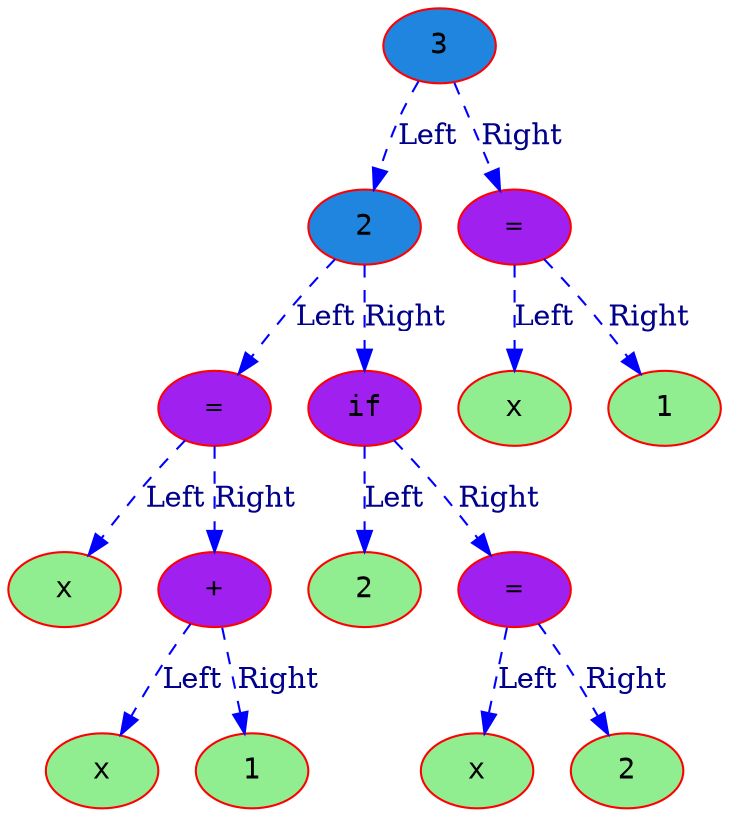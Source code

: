 digraph PL_TREE {
node [color = Red, fontname = Courier, style = filled, shape=ellipse, fillcolor = purple]
edge [color = Blue, style=dashed]
"00F40A78" [label = "x",style = filled, fillcolor = lightgreen] 
"00F409B8" -> "00F40A78" [label="Left", fontcolor=darkblue]
"00F40DF8" [label = "x",style = filled, fillcolor = lightgreen] 
"00F40CF8" -> "00F40DF8" [label="Left", fontcolor=darkblue]
"00F40D38" [label = "1",style = filled, fillcolor = lightgreen] 
"00F40CF8" -> "00F40D38" [label="Right", fontcolor=darkblue]
"00F40CF8" [label = "+",style = filled, fillcolor = purple] 
"00F409B8" -> "00F40CF8" [label="Right", fontcolor=darkblue]
"00F409B8" [label = "=",style = filled, fillcolor = purple] 
"00F40C78" -> "00F409B8" [label="Left", fontcolor=darkblue]
"00F3AA68" [label = "2",style = filled, fillcolor = lightgreen] 
"00F40BF8" -> "00F3AA68" [label="Left", fontcolor=darkblue]
"00F3AAE8" [label = "x",style = filled, fillcolor = lightgreen] 
"00F40B78" -> "00F3AAE8" [label="Left", fontcolor=darkblue]
"00F3AB28" [label = "2",style = filled, fillcolor = lightgreen] 
"00F40B78" -> "00F3AB28" [label="Right", fontcolor=darkblue]
"00F40B78" [label = "=",style = filled, fillcolor = purple] 
"00F40BF8" -> "00F40B78" [label="Right", fontcolor=darkblue]
"00F40BF8" [label = "if",style = filled, fillcolor = purple] 
"00F40C78" -> "00F40BF8" [label="Right", fontcolor=darkblue]
"00F40C78" [label = "2",style = filled, fillcolor = "#1F85DE"] 
"00F40D78" -> "00F40C78" [label="Left", fontcolor=darkblue]
"00F30508" [label = "x",style = filled, fillcolor = lightgreen] 
"00F3AA28" -> "00F30508" [label="Left", fontcolor=darkblue]
"00F30548" [label = "1",style = filled, fillcolor = lightgreen] 
"00F3AA28" -> "00F30548" [label="Right", fontcolor=darkblue]
"00F3AA28" [label = "=",style = filled, fillcolor = purple] 
"00F40D78" -> "00F3AA28" [label="Right", fontcolor=darkblue]
"00F40D78" [label = "3",style = filled, fillcolor = "#1F85DE"] 
}
